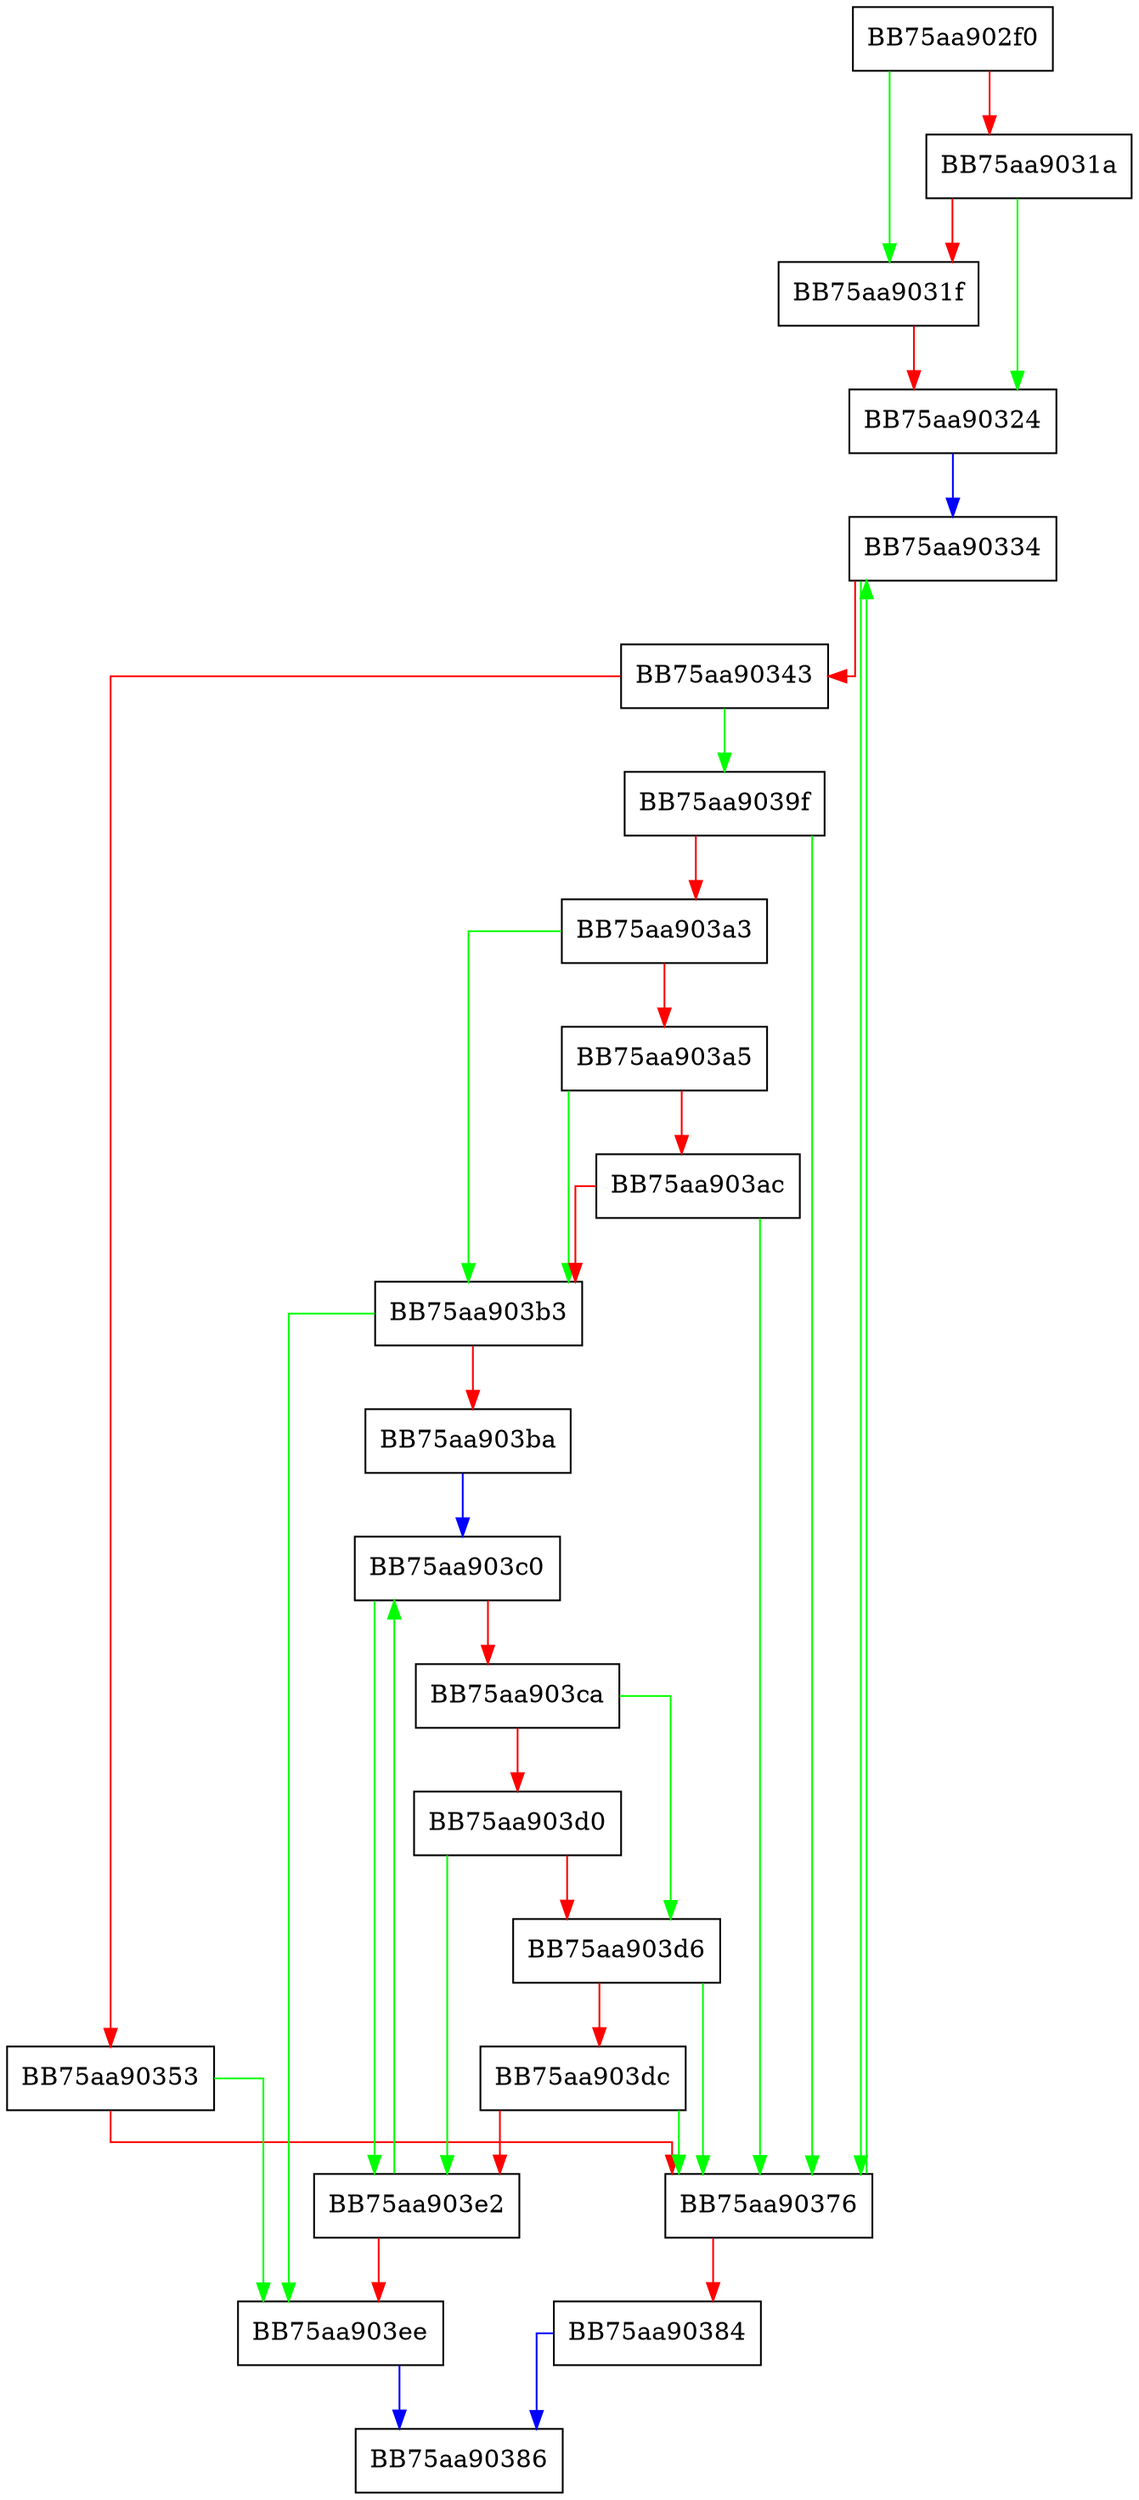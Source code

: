 digraph isPathMatch {
  node [shape="box"];
  graph [splines=ortho];
  BB75aa902f0 -> BB75aa9031f [color="green"];
  BB75aa902f0 -> BB75aa9031a [color="red"];
  BB75aa9031a -> BB75aa90324 [color="green"];
  BB75aa9031a -> BB75aa9031f [color="red"];
  BB75aa9031f -> BB75aa90324 [color="red"];
  BB75aa90324 -> BB75aa90334 [color="blue"];
  BB75aa90334 -> BB75aa90376 [color="green"];
  BB75aa90334 -> BB75aa90343 [color="red"];
  BB75aa90343 -> BB75aa9039f [color="green"];
  BB75aa90343 -> BB75aa90353 [color="red"];
  BB75aa90353 -> BB75aa903ee [color="green"];
  BB75aa90353 -> BB75aa90376 [color="red"];
  BB75aa90376 -> BB75aa90334 [color="green"];
  BB75aa90376 -> BB75aa90384 [color="red"];
  BB75aa90384 -> BB75aa90386 [color="blue"];
  BB75aa9039f -> BB75aa90376 [color="green"];
  BB75aa9039f -> BB75aa903a3 [color="red"];
  BB75aa903a3 -> BB75aa903b3 [color="green"];
  BB75aa903a3 -> BB75aa903a5 [color="red"];
  BB75aa903a5 -> BB75aa903b3 [color="green"];
  BB75aa903a5 -> BB75aa903ac [color="red"];
  BB75aa903ac -> BB75aa90376 [color="green"];
  BB75aa903ac -> BB75aa903b3 [color="red"];
  BB75aa903b3 -> BB75aa903ee [color="green"];
  BB75aa903b3 -> BB75aa903ba [color="red"];
  BB75aa903ba -> BB75aa903c0 [color="blue"];
  BB75aa903c0 -> BB75aa903e2 [color="green"];
  BB75aa903c0 -> BB75aa903ca [color="red"];
  BB75aa903ca -> BB75aa903d6 [color="green"];
  BB75aa903ca -> BB75aa903d0 [color="red"];
  BB75aa903d0 -> BB75aa903e2 [color="green"];
  BB75aa903d0 -> BB75aa903d6 [color="red"];
  BB75aa903d6 -> BB75aa90376 [color="green"];
  BB75aa903d6 -> BB75aa903dc [color="red"];
  BB75aa903dc -> BB75aa90376 [color="green"];
  BB75aa903dc -> BB75aa903e2 [color="red"];
  BB75aa903e2 -> BB75aa903c0 [color="green"];
  BB75aa903e2 -> BB75aa903ee [color="red"];
  BB75aa903ee -> BB75aa90386 [color="blue"];
}